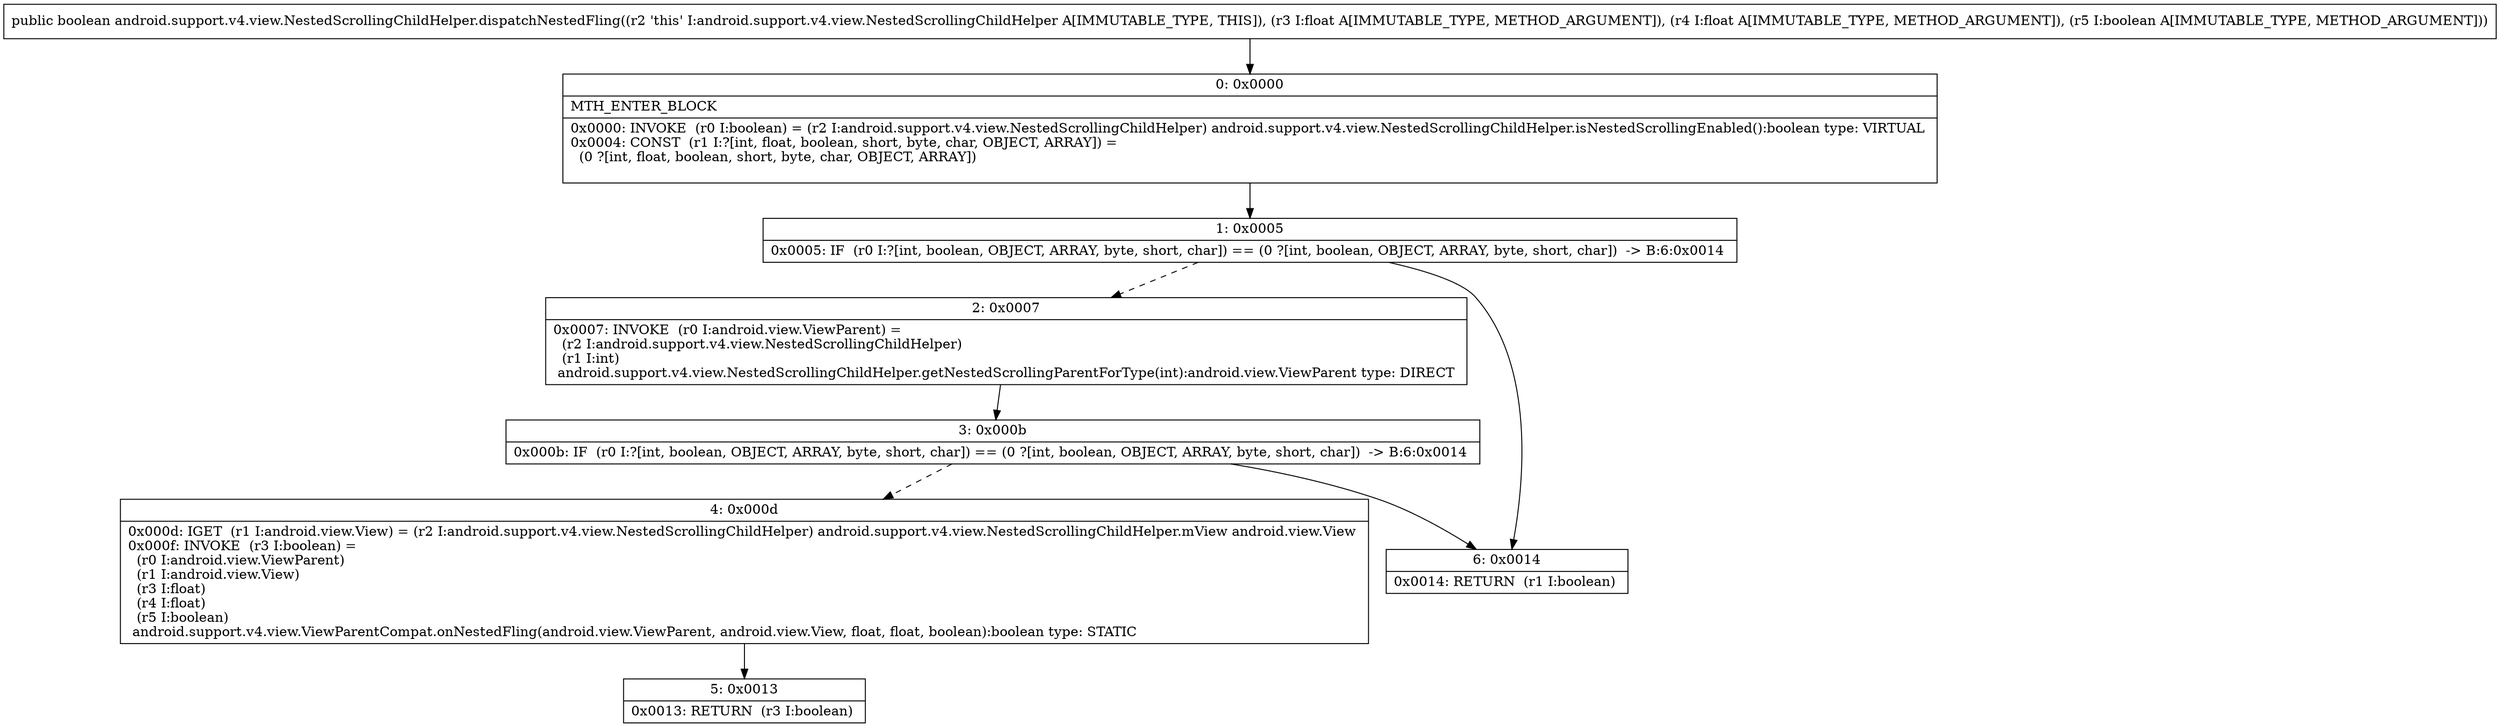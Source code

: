 digraph "CFG forandroid.support.v4.view.NestedScrollingChildHelper.dispatchNestedFling(FFZ)Z" {
Node_0 [shape=record,label="{0\:\ 0x0000|MTH_ENTER_BLOCK\l|0x0000: INVOKE  (r0 I:boolean) = (r2 I:android.support.v4.view.NestedScrollingChildHelper) android.support.v4.view.NestedScrollingChildHelper.isNestedScrollingEnabled():boolean type: VIRTUAL \l0x0004: CONST  (r1 I:?[int, float, boolean, short, byte, char, OBJECT, ARRAY]) = \l  (0 ?[int, float, boolean, short, byte, char, OBJECT, ARRAY])\l \l}"];
Node_1 [shape=record,label="{1\:\ 0x0005|0x0005: IF  (r0 I:?[int, boolean, OBJECT, ARRAY, byte, short, char]) == (0 ?[int, boolean, OBJECT, ARRAY, byte, short, char])  \-\> B:6:0x0014 \l}"];
Node_2 [shape=record,label="{2\:\ 0x0007|0x0007: INVOKE  (r0 I:android.view.ViewParent) = \l  (r2 I:android.support.v4.view.NestedScrollingChildHelper)\l  (r1 I:int)\l android.support.v4.view.NestedScrollingChildHelper.getNestedScrollingParentForType(int):android.view.ViewParent type: DIRECT \l}"];
Node_3 [shape=record,label="{3\:\ 0x000b|0x000b: IF  (r0 I:?[int, boolean, OBJECT, ARRAY, byte, short, char]) == (0 ?[int, boolean, OBJECT, ARRAY, byte, short, char])  \-\> B:6:0x0014 \l}"];
Node_4 [shape=record,label="{4\:\ 0x000d|0x000d: IGET  (r1 I:android.view.View) = (r2 I:android.support.v4.view.NestedScrollingChildHelper) android.support.v4.view.NestedScrollingChildHelper.mView android.view.View \l0x000f: INVOKE  (r3 I:boolean) = \l  (r0 I:android.view.ViewParent)\l  (r1 I:android.view.View)\l  (r3 I:float)\l  (r4 I:float)\l  (r5 I:boolean)\l android.support.v4.view.ViewParentCompat.onNestedFling(android.view.ViewParent, android.view.View, float, float, boolean):boolean type: STATIC \l}"];
Node_5 [shape=record,label="{5\:\ 0x0013|0x0013: RETURN  (r3 I:boolean) \l}"];
Node_6 [shape=record,label="{6\:\ 0x0014|0x0014: RETURN  (r1 I:boolean) \l}"];
MethodNode[shape=record,label="{public boolean android.support.v4.view.NestedScrollingChildHelper.dispatchNestedFling((r2 'this' I:android.support.v4.view.NestedScrollingChildHelper A[IMMUTABLE_TYPE, THIS]), (r3 I:float A[IMMUTABLE_TYPE, METHOD_ARGUMENT]), (r4 I:float A[IMMUTABLE_TYPE, METHOD_ARGUMENT]), (r5 I:boolean A[IMMUTABLE_TYPE, METHOD_ARGUMENT])) }"];
MethodNode -> Node_0;
Node_0 -> Node_1;
Node_1 -> Node_2[style=dashed];
Node_1 -> Node_6;
Node_2 -> Node_3;
Node_3 -> Node_4[style=dashed];
Node_3 -> Node_6;
Node_4 -> Node_5;
}

